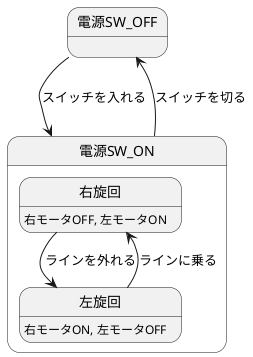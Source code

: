 @startuml ライントレーサー
電源SW_OFF --> 電源SW_ON : スイッチを入れる
電源SW_ON --> 電源SW_OFF : スイッチを切る
state 電源SW_ON {
    右旋回 : 右モータOFF, 左モータON
    左旋回 : 右モータON, 左モータOFF
    右旋回 --> 左旋回 : ラインを外れる
    左旋回 --> 右旋回 : ラインに乗る
}
@enduml